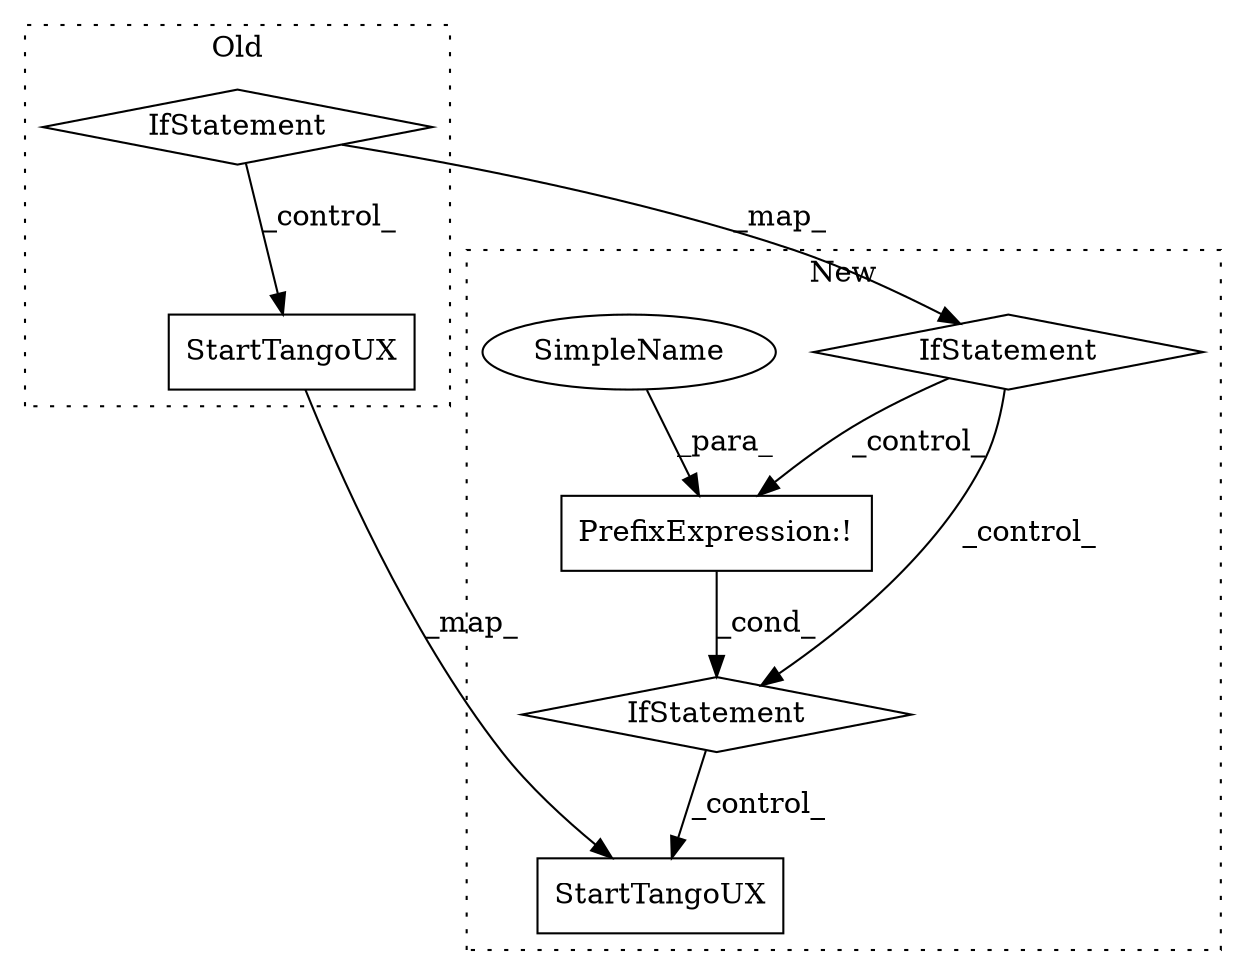 digraph G {
subgraph cluster0 {
1 [label="StartTangoUX" a="32" s="4132,4212" l="13,1" shape="box"];
5 [label="IfStatement" a="25" s="4065,4086" l="4,14" shape="diamond"];
label = "Old";
style="dotted";
}
subgraph cluster1 {
2 [label="StartTangoUX" a="32" s="4605,4685" l="13,1" shape="box"];
3 [label="IfStatement" a="25" s="4528,4551" l="4,18" shape="diamond"];
4 [label="IfStatement" a="25" s="4475,4496" l="4,14" shape="diamond"];
6 [label="PrefixExpression:!" a="38" s="4532" l="1" shape="box"];
7 [label="SimpleName" a="42" s="4533" l="18" shape="ellipse"];
label = "New";
style="dotted";
}
1 -> 2 [label="_map_"];
3 -> 2 [label="_control_"];
4 -> 3 [label="_control_"];
4 -> 6 [label="_control_"];
5 -> 1 [label="_control_"];
5 -> 4 [label="_map_"];
6 -> 3 [label="_cond_"];
7 -> 6 [label="_para_"];
}